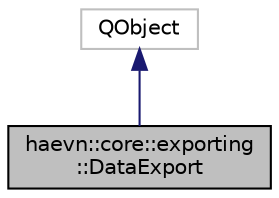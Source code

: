 digraph "haevn::core::exporting::DataExport"
{
 // LATEX_PDF_SIZE
  edge [fontname="Helvetica",fontsize="10",labelfontname="Helvetica",labelfontsize="10"];
  node [fontname="Helvetica",fontsize="10",shape=record];
  Node0 [label="haevn::core::exporting\l::DataExport",height=0.2,width=0.4,color="black", fillcolor="grey75", style="filled", fontcolor="black",tooltip="This class handles the filesystem interaction."];
  Node1 -> Node0 [dir="back",color="midnightblue",fontsize="10",style="solid",fontname="Helvetica"];
  Node1 [label="QObject",height=0.2,width=0.4,color="grey75", fillcolor="white", style="filled",tooltip=" "];
}
